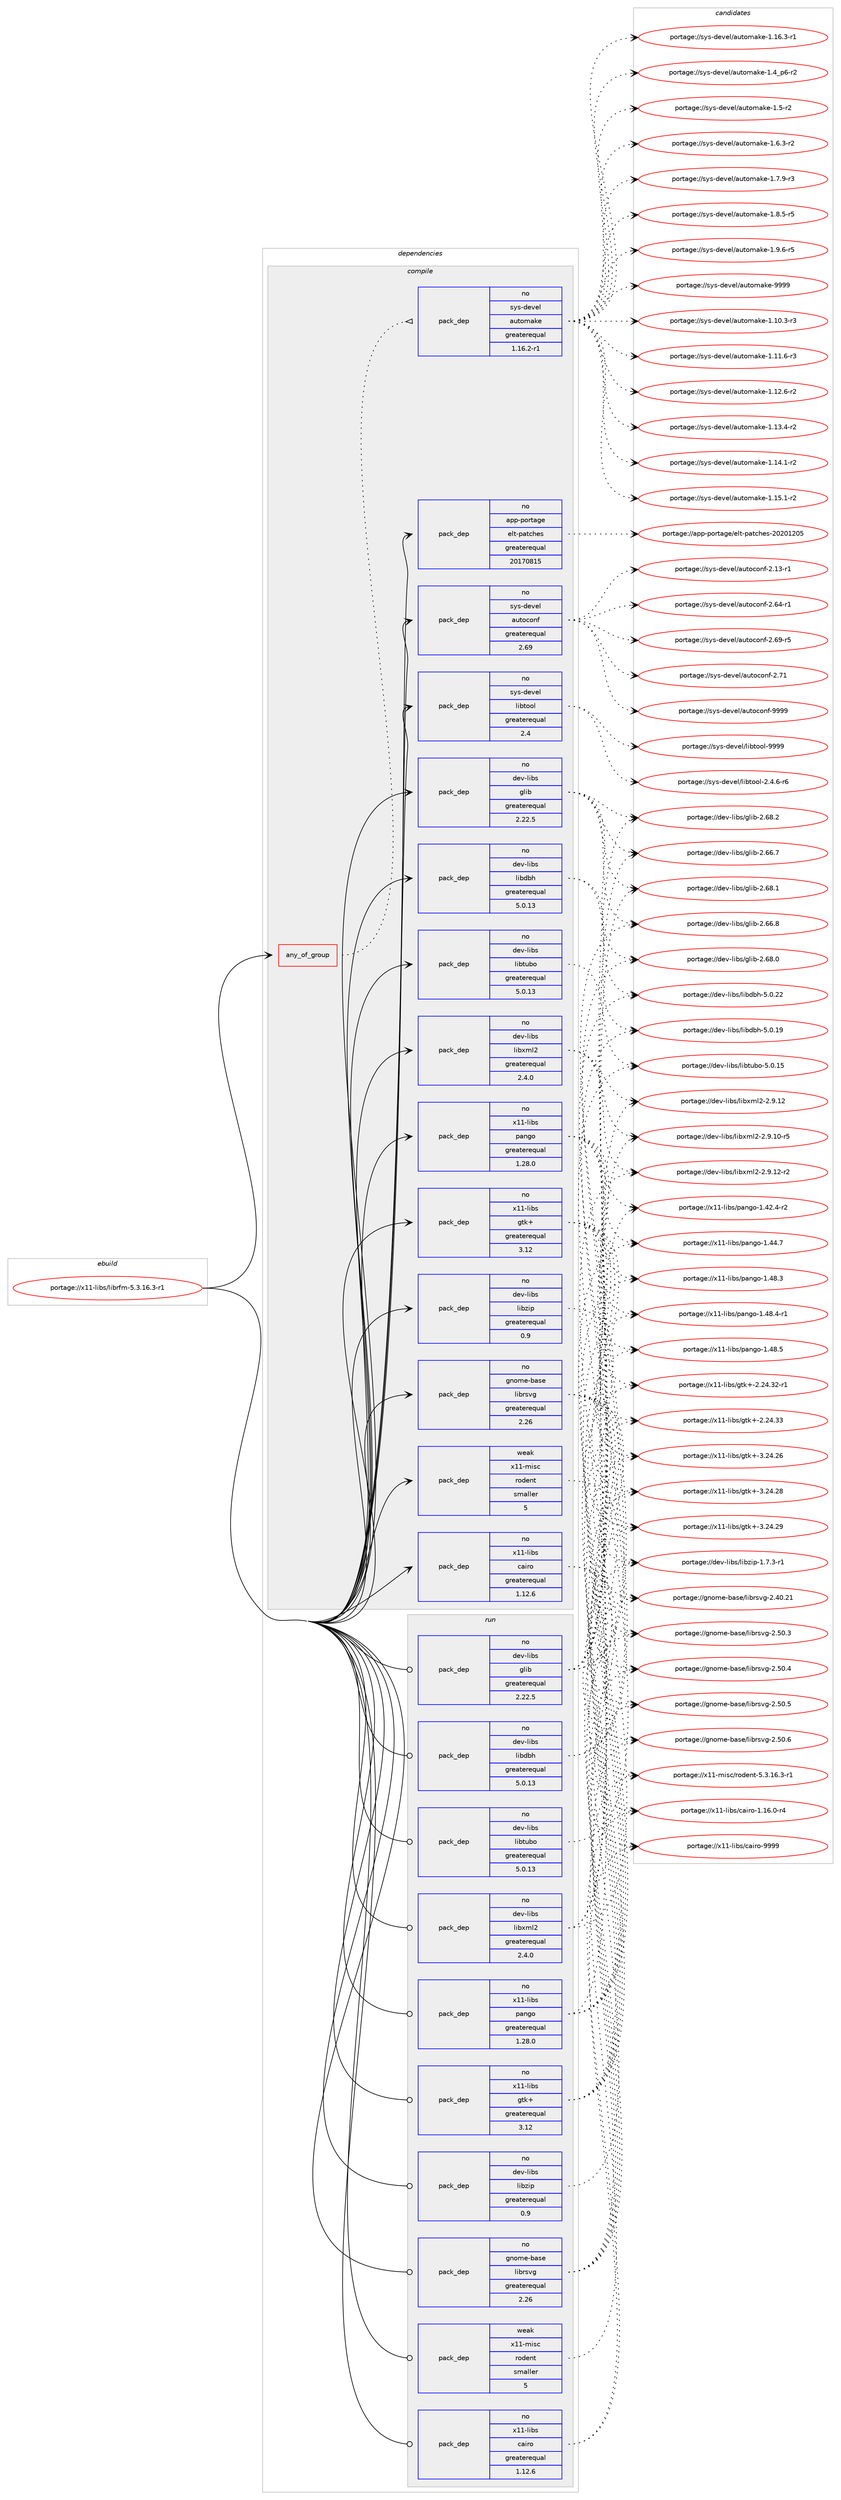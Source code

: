 digraph prolog {

# *************
# Graph options
# *************

newrank=true;
concentrate=true;
compound=true;
graph [rankdir=LR,fontname=Helvetica,fontsize=10,ranksep=1.5];#, ranksep=2.5, nodesep=0.2];
edge  [arrowhead=vee];
node  [fontname=Helvetica,fontsize=10];

# **********
# The ebuild
# **********

subgraph cluster_leftcol {
color=gray;
rank=same;
label=<<i>ebuild</i>>;
id [label="portage://x11-libs/librfm-5.3.16.3-r1", color=red, width=4, href="../x11-libs/librfm-5.3.16.3-r1.svg"];
}

# ****************
# The dependencies
# ****************

subgraph cluster_midcol {
color=gray;
label=<<i>dependencies</i>>;
subgraph cluster_compile {
fillcolor="#eeeeee";
style=filled;
label=<<i>compile</i>>;
subgraph any45 {
dependency907 [label=<<TABLE BORDER="0" CELLBORDER="1" CELLSPACING="0" CELLPADDING="4"><TR><TD CELLPADDING="10">any_of_group</TD></TR></TABLE>>, shape=none, color=red];subgraph pack496 {
dependency908 [label=<<TABLE BORDER="0" CELLBORDER="1" CELLSPACING="0" CELLPADDING="4" WIDTH="220"><TR><TD ROWSPAN="6" CELLPADDING="30">pack_dep</TD></TR><TR><TD WIDTH="110">no</TD></TR><TR><TD>sys-devel</TD></TR><TR><TD>automake</TD></TR><TR><TD>greaterequal</TD></TR><TR><TD>1.16.2-r1</TD></TR></TABLE>>, shape=none, color=blue];
}
dependency907:e -> dependency908:w [weight=20,style="dotted",arrowhead="oinv"];
}
id:e -> dependency907:w [weight=20,style="solid",arrowhead="vee"];
subgraph pack497 {
dependency909 [label=<<TABLE BORDER="0" CELLBORDER="1" CELLSPACING="0" CELLPADDING="4" WIDTH="220"><TR><TD ROWSPAN="6" CELLPADDING="30">pack_dep</TD></TR><TR><TD WIDTH="110">no</TD></TR><TR><TD>app-portage</TD></TR><TR><TD>elt-patches</TD></TR><TR><TD>greaterequal</TD></TR><TR><TD>20170815</TD></TR></TABLE>>, shape=none, color=blue];
}
id:e -> dependency909:w [weight=20,style="solid",arrowhead="vee"];
subgraph pack498 {
dependency910 [label=<<TABLE BORDER="0" CELLBORDER="1" CELLSPACING="0" CELLPADDING="4" WIDTH="220"><TR><TD ROWSPAN="6" CELLPADDING="30">pack_dep</TD></TR><TR><TD WIDTH="110">no</TD></TR><TR><TD>dev-libs</TD></TR><TR><TD>glib</TD></TR><TR><TD>greaterequal</TD></TR><TR><TD>2.22.5</TD></TR></TABLE>>, shape=none, color=blue];
}
id:e -> dependency910:w [weight=20,style="solid",arrowhead="vee"];
subgraph pack499 {
dependency911 [label=<<TABLE BORDER="0" CELLBORDER="1" CELLSPACING="0" CELLPADDING="4" WIDTH="220"><TR><TD ROWSPAN="6" CELLPADDING="30">pack_dep</TD></TR><TR><TD WIDTH="110">no</TD></TR><TR><TD>dev-libs</TD></TR><TR><TD>libdbh</TD></TR><TR><TD>greaterequal</TD></TR><TR><TD>5.0.13</TD></TR></TABLE>>, shape=none, color=blue];
}
id:e -> dependency911:w [weight=20,style="solid",arrowhead="vee"];
subgraph pack500 {
dependency912 [label=<<TABLE BORDER="0" CELLBORDER="1" CELLSPACING="0" CELLPADDING="4" WIDTH="220"><TR><TD ROWSPAN="6" CELLPADDING="30">pack_dep</TD></TR><TR><TD WIDTH="110">no</TD></TR><TR><TD>dev-libs</TD></TR><TR><TD>libtubo</TD></TR><TR><TD>greaterequal</TD></TR><TR><TD>5.0.13</TD></TR></TABLE>>, shape=none, color=blue];
}
id:e -> dependency912:w [weight=20,style="solid",arrowhead="vee"];
subgraph pack501 {
dependency913 [label=<<TABLE BORDER="0" CELLBORDER="1" CELLSPACING="0" CELLPADDING="4" WIDTH="220"><TR><TD ROWSPAN="6" CELLPADDING="30">pack_dep</TD></TR><TR><TD WIDTH="110">no</TD></TR><TR><TD>dev-libs</TD></TR><TR><TD>libxml2</TD></TR><TR><TD>greaterequal</TD></TR><TR><TD>2.4.0</TD></TR></TABLE>>, shape=none, color=blue];
}
id:e -> dependency913:w [weight=20,style="solid",arrowhead="vee"];
subgraph pack502 {
dependency914 [label=<<TABLE BORDER="0" CELLBORDER="1" CELLSPACING="0" CELLPADDING="4" WIDTH="220"><TR><TD ROWSPAN="6" CELLPADDING="30">pack_dep</TD></TR><TR><TD WIDTH="110">no</TD></TR><TR><TD>dev-libs</TD></TR><TR><TD>libzip</TD></TR><TR><TD>greaterequal</TD></TR><TR><TD>0.9</TD></TR></TABLE>>, shape=none, color=blue];
}
id:e -> dependency914:w [weight=20,style="solid",arrowhead="vee"];
subgraph pack503 {
dependency915 [label=<<TABLE BORDER="0" CELLBORDER="1" CELLSPACING="0" CELLPADDING="4" WIDTH="220"><TR><TD ROWSPAN="6" CELLPADDING="30">pack_dep</TD></TR><TR><TD WIDTH="110">no</TD></TR><TR><TD>gnome-base</TD></TR><TR><TD>librsvg</TD></TR><TR><TD>greaterequal</TD></TR><TR><TD>2.26</TD></TR></TABLE>>, shape=none, color=blue];
}
id:e -> dependency915:w [weight=20,style="solid",arrowhead="vee"];
subgraph pack504 {
dependency916 [label=<<TABLE BORDER="0" CELLBORDER="1" CELLSPACING="0" CELLPADDING="4" WIDTH="220"><TR><TD ROWSPAN="6" CELLPADDING="30">pack_dep</TD></TR><TR><TD WIDTH="110">no</TD></TR><TR><TD>sys-devel</TD></TR><TR><TD>autoconf</TD></TR><TR><TD>greaterequal</TD></TR><TR><TD>2.69</TD></TR></TABLE>>, shape=none, color=blue];
}
id:e -> dependency916:w [weight=20,style="solid",arrowhead="vee"];
# *** BEGIN UNKNOWN DEPENDENCY TYPE (TODO) ***
# id -> package_dependency(portage://x11-libs/librfm-5.3.16.3-r1,install,no,sys-devel,gnuconfig,none,[,,],[],[])
# *** END UNKNOWN DEPENDENCY TYPE (TODO) ***

subgraph pack505 {
dependency917 [label=<<TABLE BORDER="0" CELLBORDER="1" CELLSPACING="0" CELLPADDING="4" WIDTH="220"><TR><TD ROWSPAN="6" CELLPADDING="30">pack_dep</TD></TR><TR><TD WIDTH="110">no</TD></TR><TR><TD>sys-devel</TD></TR><TR><TD>libtool</TD></TR><TR><TD>greaterequal</TD></TR><TR><TD>2.4</TD></TR></TABLE>>, shape=none, color=blue];
}
id:e -> dependency917:w [weight=20,style="solid",arrowhead="vee"];
# *** BEGIN UNKNOWN DEPENDENCY TYPE (TODO) ***
# id -> package_dependency(portage://x11-libs/librfm-5.3.16.3-r1,install,no,virtual,pkgconfig,none,[,,],[],[])
# *** END UNKNOWN DEPENDENCY TYPE (TODO) ***

subgraph pack506 {
dependency918 [label=<<TABLE BORDER="0" CELLBORDER="1" CELLSPACING="0" CELLPADDING="4" WIDTH="220"><TR><TD ROWSPAN="6" CELLPADDING="30">pack_dep</TD></TR><TR><TD WIDTH="110">no</TD></TR><TR><TD>x11-libs</TD></TR><TR><TD>cairo</TD></TR><TR><TD>greaterequal</TD></TR><TR><TD>1.12.6</TD></TR></TABLE>>, shape=none, color=blue];
}
id:e -> dependency918:w [weight=20,style="solid",arrowhead="vee"];
subgraph pack507 {
dependency919 [label=<<TABLE BORDER="0" CELLBORDER="1" CELLSPACING="0" CELLPADDING="4" WIDTH="220"><TR><TD ROWSPAN="6" CELLPADDING="30">pack_dep</TD></TR><TR><TD WIDTH="110">no</TD></TR><TR><TD>x11-libs</TD></TR><TR><TD>gtk+</TD></TR><TR><TD>greaterequal</TD></TR><TR><TD>3.12</TD></TR></TABLE>>, shape=none, color=blue];
}
id:e -> dependency919:w [weight=20,style="solid",arrowhead="vee"];
subgraph pack508 {
dependency920 [label=<<TABLE BORDER="0" CELLBORDER="1" CELLSPACING="0" CELLPADDING="4" WIDTH="220"><TR><TD ROWSPAN="6" CELLPADDING="30">pack_dep</TD></TR><TR><TD WIDTH="110">no</TD></TR><TR><TD>x11-libs</TD></TR><TR><TD>pango</TD></TR><TR><TD>greaterequal</TD></TR><TR><TD>1.28.0</TD></TR></TABLE>>, shape=none, color=blue];
}
id:e -> dependency920:w [weight=20,style="solid",arrowhead="vee"];
subgraph pack509 {
dependency921 [label=<<TABLE BORDER="0" CELLBORDER="1" CELLSPACING="0" CELLPADDING="4" WIDTH="220"><TR><TD ROWSPAN="6" CELLPADDING="30">pack_dep</TD></TR><TR><TD WIDTH="110">weak</TD></TR><TR><TD>x11-misc</TD></TR><TR><TD>rodent</TD></TR><TR><TD>smaller</TD></TR><TR><TD>5</TD></TR></TABLE>>, shape=none, color=blue];
}
id:e -> dependency921:w [weight=20,style="solid",arrowhead="vee"];
}
subgraph cluster_compileandrun {
fillcolor="#eeeeee";
style=filled;
label=<<i>compile and run</i>>;
}
subgraph cluster_run {
fillcolor="#eeeeee";
style=filled;
label=<<i>run</i>>;
subgraph pack510 {
dependency922 [label=<<TABLE BORDER="0" CELLBORDER="1" CELLSPACING="0" CELLPADDING="4" WIDTH="220"><TR><TD ROWSPAN="6" CELLPADDING="30">pack_dep</TD></TR><TR><TD WIDTH="110">no</TD></TR><TR><TD>dev-libs</TD></TR><TR><TD>glib</TD></TR><TR><TD>greaterequal</TD></TR><TR><TD>2.22.5</TD></TR></TABLE>>, shape=none, color=blue];
}
id:e -> dependency922:w [weight=20,style="solid",arrowhead="odot"];
subgraph pack511 {
dependency923 [label=<<TABLE BORDER="0" CELLBORDER="1" CELLSPACING="0" CELLPADDING="4" WIDTH="220"><TR><TD ROWSPAN="6" CELLPADDING="30">pack_dep</TD></TR><TR><TD WIDTH="110">no</TD></TR><TR><TD>dev-libs</TD></TR><TR><TD>libdbh</TD></TR><TR><TD>greaterequal</TD></TR><TR><TD>5.0.13</TD></TR></TABLE>>, shape=none, color=blue];
}
id:e -> dependency923:w [weight=20,style="solid",arrowhead="odot"];
subgraph pack512 {
dependency924 [label=<<TABLE BORDER="0" CELLBORDER="1" CELLSPACING="0" CELLPADDING="4" WIDTH="220"><TR><TD ROWSPAN="6" CELLPADDING="30">pack_dep</TD></TR><TR><TD WIDTH="110">no</TD></TR><TR><TD>dev-libs</TD></TR><TR><TD>libtubo</TD></TR><TR><TD>greaterequal</TD></TR><TR><TD>5.0.13</TD></TR></TABLE>>, shape=none, color=blue];
}
id:e -> dependency924:w [weight=20,style="solid",arrowhead="odot"];
subgraph pack513 {
dependency925 [label=<<TABLE BORDER="0" CELLBORDER="1" CELLSPACING="0" CELLPADDING="4" WIDTH="220"><TR><TD ROWSPAN="6" CELLPADDING="30">pack_dep</TD></TR><TR><TD WIDTH="110">no</TD></TR><TR><TD>dev-libs</TD></TR><TR><TD>libxml2</TD></TR><TR><TD>greaterequal</TD></TR><TR><TD>2.4.0</TD></TR></TABLE>>, shape=none, color=blue];
}
id:e -> dependency925:w [weight=20,style="solid",arrowhead="odot"];
subgraph pack514 {
dependency926 [label=<<TABLE BORDER="0" CELLBORDER="1" CELLSPACING="0" CELLPADDING="4" WIDTH="220"><TR><TD ROWSPAN="6" CELLPADDING="30">pack_dep</TD></TR><TR><TD WIDTH="110">no</TD></TR><TR><TD>dev-libs</TD></TR><TR><TD>libzip</TD></TR><TR><TD>greaterequal</TD></TR><TR><TD>0.9</TD></TR></TABLE>>, shape=none, color=blue];
}
id:e -> dependency926:w [weight=20,style="solid",arrowhead="odot"];
subgraph pack515 {
dependency927 [label=<<TABLE BORDER="0" CELLBORDER="1" CELLSPACING="0" CELLPADDING="4" WIDTH="220"><TR><TD ROWSPAN="6" CELLPADDING="30">pack_dep</TD></TR><TR><TD WIDTH="110">no</TD></TR><TR><TD>gnome-base</TD></TR><TR><TD>librsvg</TD></TR><TR><TD>greaterequal</TD></TR><TR><TD>2.26</TD></TR></TABLE>>, shape=none, color=blue];
}
id:e -> dependency927:w [weight=20,style="solid",arrowhead="odot"];
subgraph pack516 {
dependency928 [label=<<TABLE BORDER="0" CELLBORDER="1" CELLSPACING="0" CELLPADDING="4" WIDTH="220"><TR><TD ROWSPAN="6" CELLPADDING="30">pack_dep</TD></TR><TR><TD WIDTH="110">no</TD></TR><TR><TD>x11-libs</TD></TR><TR><TD>cairo</TD></TR><TR><TD>greaterequal</TD></TR><TR><TD>1.12.6</TD></TR></TABLE>>, shape=none, color=blue];
}
id:e -> dependency928:w [weight=20,style="solid",arrowhead="odot"];
subgraph pack517 {
dependency929 [label=<<TABLE BORDER="0" CELLBORDER="1" CELLSPACING="0" CELLPADDING="4" WIDTH="220"><TR><TD ROWSPAN="6" CELLPADDING="30">pack_dep</TD></TR><TR><TD WIDTH="110">no</TD></TR><TR><TD>x11-libs</TD></TR><TR><TD>gtk+</TD></TR><TR><TD>greaterequal</TD></TR><TR><TD>3.12</TD></TR></TABLE>>, shape=none, color=blue];
}
id:e -> dependency929:w [weight=20,style="solid",arrowhead="odot"];
subgraph pack518 {
dependency930 [label=<<TABLE BORDER="0" CELLBORDER="1" CELLSPACING="0" CELLPADDING="4" WIDTH="220"><TR><TD ROWSPAN="6" CELLPADDING="30">pack_dep</TD></TR><TR><TD WIDTH="110">no</TD></TR><TR><TD>x11-libs</TD></TR><TR><TD>pango</TD></TR><TR><TD>greaterequal</TD></TR><TR><TD>1.28.0</TD></TR></TABLE>>, shape=none, color=blue];
}
id:e -> dependency930:w [weight=20,style="solid",arrowhead="odot"];
subgraph pack519 {
dependency931 [label=<<TABLE BORDER="0" CELLBORDER="1" CELLSPACING="0" CELLPADDING="4" WIDTH="220"><TR><TD ROWSPAN="6" CELLPADDING="30">pack_dep</TD></TR><TR><TD WIDTH="110">weak</TD></TR><TR><TD>x11-misc</TD></TR><TR><TD>rodent</TD></TR><TR><TD>smaller</TD></TR><TR><TD>5</TD></TR></TABLE>>, shape=none, color=blue];
}
id:e -> dependency931:w [weight=20,style="solid",arrowhead="odot"];
}
}

# **************
# The candidates
# **************

subgraph cluster_choices {
rank=same;
color=gray;
label=<<i>candidates</i>>;

subgraph choice496 {
color=black;
nodesep=1;
choice11512111545100101118101108479711711611110997107101454946494846514511451 [label="portage://sys-devel/automake-1.10.3-r3", color=red, width=4,href="../sys-devel/automake-1.10.3-r3.svg"];
choice11512111545100101118101108479711711611110997107101454946494946544511451 [label="portage://sys-devel/automake-1.11.6-r3", color=red, width=4,href="../sys-devel/automake-1.11.6-r3.svg"];
choice11512111545100101118101108479711711611110997107101454946495046544511450 [label="portage://sys-devel/automake-1.12.6-r2", color=red, width=4,href="../sys-devel/automake-1.12.6-r2.svg"];
choice11512111545100101118101108479711711611110997107101454946495146524511450 [label="portage://sys-devel/automake-1.13.4-r2", color=red, width=4,href="../sys-devel/automake-1.13.4-r2.svg"];
choice11512111545100101118101108479711711611110997107101454946495246494511450 [label="portage://sys-devel/automake-1.14.1-r2", color=red, width=4,href="../sys-devel/automake-1.14.1-r2.svg"];
choice11512111545100101118101108479711711611110997107101454946495346494511450 [label="portage://sys-devel/automake-1.15.1-r2", color=red, width=4,href="../sys-devel/automake-1.15.1-r2.svg"];
choice11512111545100101118101108479711711611110997107101454946495446514511449 [label="portage://sys-devel/automake-1.16.3-r1", color=red, width=4,href="../sys-devel/automake-1.16.3-r1.svg"];
choice115121115451001011181011084797117116111109971071014549465295112544511450 [label="portage://sys-devel/automake-1.4_p6-r2", color=red, width=4,href="../sys-devel/automake-1.4_p6-r2.svg"];
choice11512111545100101118101108479711711611110997107101454946534511450 [label="portage://sys-devel/automake-1.5-r2", color=red, width=4,href="../sys-devel/automake-1.5-r2.svg"];
choice115121115451001011181011084797117116111109971071014549465446514511450 [label="portage://sys-devel/automake-1.6.3-r2", color=red, width=4,href="../sys-devel/automake-1.6.3-r2.svg"];
choice115121115451001011181011084797117116111109971071014549465546574511451 [label="portage://sys-devel/automake-1.7.9-r3", color=red, width=4,href="../sys-devel/automake-1.7.9-r3.svg"];
choice115121115451001011181011084797117116111109971071014549465646534511453 [label="portage://sys-devel/automake-1.8.5-r5", color=red, width=4,href="../sys-devel/automake-1.8.5-r5.svg"];
choice115121115451001011181011084797117116111109971071014549465746544511453 [label="portage://sys-devel/automake-1.9.6-r5", color=red, width=4,href="../sys-devel/automake-1.9.6-r5.svg"];
choice115121115451001011181011084797117116111109971071014557575757 [label="portage://sys-devel/automake-9999", color=red, width=4,href="../sys-devel/automake-9999.svg"];
dependency908:e -> choice11512111545100101118101108479711711611110997107101454946494846514511451:w [style=dotted,weight="100"];
dependency908:e -> choice11512111545100101118101108479711711611110997107101454946494946544511451:w [style=dotted,weight="100"];
dependency908:e -> choice11512111545100101118101108479711711611110997107101454946495046544511450:w [style=dotted,weight="100"];
dependency908:e -> choice11512111545100101118101108479711711611110997107101454946495146524511450:w [style=dotted,weight="100"];
dependency908:e -> choice11512111545100101118101108479711711611110997107101454946495246494511450:w [style=dotted,weight="100"];
dependency908:e -> choice11512111545100101118101108479711711611110997107101454946495346494511450:w [style=dotted,weight="100"];
dependency908:e -> choice11512111545100101118101108479711711611110997107101454946495446514511449:w [style=dotted,weight="100"];
dependency908:e -> choice115121115451001011181011084797117116111109971071014549465295112544511450:w [style=dotted,weight="100"];
dependency908:e -> choice11512111545100101118101108479711711611110997107101454946534511450:w [style=dotted,weight="100"];
dependency908:e -> choice115121115451001011181011084797117116111109971071014549465446514511450:w [style=dotted,weight="100"];
dependency908:e -> choice115121115451001011181011084797117116111109971071014549465546574511451:w [style=dotted,weight="100"];
dependency908:e -> choice115121115451001011181011084797117116111109971071014549465646534511453:w [style=dotted,weight="100"];
dependency908:e -> choice115121115451001011181011084797117116111109971071014549465746544511453:w [style=dotted,weight="100"];
dependency908:e -> choice115121115451001011181011084797117116111109971071014557575757:w [style=dotted,weight="100"];
}
subgraph choice497 {
color=black;
nodesep=1;
choice97112112451121111141169710310147101108116451129711699104101115455048504849504853 [label="portage://app-portage/elt-patches-20201205", color=red, width=4,href="../app-portage/elt-patches-20201205.svg"];
dependency909:e -> choice97112112451121111141169710310147101108116451129711699104101115455048504849504853:w [style=dotted,weight="100"];
}
subgraph choice498 {
color=black;
nodesep=1;
choice1001011184510810598115471031081059845504654544655 [label="portage://dev-libs/glib-2.66.7", color=red, width=4,href="../dev-libs/glib-2.66.7.svg"];
choice1001011184510810598115471031081059845504654544656 [label="portage://dev-libs/glib-2.66.8", color=red, width=4,href="../dev-libs/glib-2.66.8.svg"];
choice1001011184510810598115471031081059845504654564648 [label="portage://dev-libs/glib-2.68.0", color=red, width=4,href="../dev-libs/glib-2.68.0.svg"];
choice1001011184510810598115471031081059845504654564649 [label="portage://dev-libs/glib-2.68.1", color=red, width=4,href="../dev-libs/glib-2.68.1.svg"];
choice1001011184510810598115471031081059845504654564650 [label="portage://dev-libs/glib-2.68.2", color=red, width=4,href="../dev-libs/glib-2.68.2.svg"];
dependency910:e -> choice1001011184510810598115471031081059845504654544655:w [style=dotted,weight="100"];
dependency910:e -> choice1001011184510810598115471031081059845504654544656:w [style=dotted,weight="100"];
dependency910:e -> choice1001011184510810598115471031081059845504654564648:w [style=dotted,weight="100"];
dependency910:e -> choice1001011184510810598115471031081059845504654564649:w [style=dotted,weight="100"];
dependency910:e -> choice1001011184510810598115471031081059845504654564650:w [style=dotted,weight="100"];
}
subgraph choice499 {
color=black;
nodesep=1;
choice100101118451081059811547108105981009810445534648464957 [label="portage://dev-libs/libdbh-5.0.19", color=red, width=4,href="../dev-libs/libdbh-5.0.19.svg"];
choice100101118451081059811547108105981009810445534648465050 [label="portage://dev-libs/libdbh-5.0.22", color=red, width=4,href="../dev-libs/libdbh-5.0.22.svg"];
dependency911:e -> choice100101118451081059811547108105981009810445534648464957:w [style=dotted,weight="100"];
dependency911:e -> choice100101118451081059811547108105981009810445534648465050:w [style=dotted,weight="100"];
}
subgraph choice500 {
color=black;
nodesep=1;
choice100101118451081059811547108105981161179811145534648464953 [label="portage://dev-libs/libtubo-5.0.15", color=red, width=4,href="../dev-libs/libtubo-5.0.15.svg"];
dependency912:e -> choice100101118451081059811547108105981161179811145534648464953:w [style=dotted,weight="100"];
}
subgraph choice501 {
color=black;
nodesep=1;
choice1001011184510810598115471081059812010910850455046574649484511453 [label="portage://dev-libs/libxml2-2.9.10-r5", color=red, width=4,href="../dev-libs/libxml2-2.9.10-r5.svg"];
choice100101118451081059811547108105981201091085045504657464950 [label="portage://dev-libs/libxml2-2.9.12", color=red, width=4,href="../dev-libs/libxml2-2.9.12.svg"];
choice1001011184510810598115471081059812010910850455046574649504511450 [label="portage://dev-libs/libxml2-2.9.12-r2", color=red, width=4,href="../dev-libs/libxml2-2.9.12-r2.svg"];
dependency913:e -> choice1001011184510810598115471081059812010910850455046574649484511453:w [style=dotted,weight="100"];
dependency913:e -> choice100101118451081059811547108105981201091085045504657464950:w [style=dotted,weight="100"];
dependency913:e -> choice1001011184510810598115471081059812010910850455046574649504511450:w [style=dotted,weight="100"];
}
subgraph choice502 {
color=black;
nodesep=1;
choice100101118451081059811547108105981221051124549465546514511449 [label="portage://dev-libs/libzip-1.7.3-r1", color=red, width=4,href="../dev-libs/libzip-1.7.3-r1.svg"];
dependency914:e -> choice100101118451081059811547108105981221051124549465546514511449:w [style=dotted,weight="100"];
}
subgraph choice503 {
color=black;
nodesep=1;
choice10311011110910145989711510147108105981141151181034550465248465049 [label="portage://gnome-base/librsvg-2.40.21", color=red, width=4,href="../gnome-base/librsvg-2.40.21.svg"];
choice103110111109101459897115101471081059811411511810345504653484651 [label="portage://gnome-base/librsvg-2.50.3", color=red, width=4,href="../gnome-base/librsvg-2.50.3.svg"];
choice103110111109101459897115101471081059811411511810345504653484652 [label="portage://gnome-base/librsvg-2.50.4", color=red, width=4,href="../gnome-base/librsvg-2.50.4.svg"];
choice103110111109101459897115101471081059811411511810345504653484653 [label="portage://gnome-base/librsvg-2.50.5", color=red, width=4,href="../gnome-base/librsvg-2.50.5.svg"];
choice103110111109101459897115101471081059811411511810345504653484654 [label="portage://gnome-base/librsvg-2.50.6", color=red, width=4,href="../gnome-base/librsvg-2.50.6.svg"];
dependency915:e -> choice10311011110910145989711510147108105981141151181034550465248465049:w [style=dotted,weight="100"];
dependency915:e -> choice103110111109101459897115101471081059811411511810345504653484651:w [style=dotted,weight="100"];
dependency915:e -> choice103110111109101459897115101471081059811411511810345504653484652:w [style=dotted,weight="100"];
dependency915:e -> choice103110111109101459897115101471081059811411511810345504653484653:w [style=dotted,weight="100"];
dependency915:e -> choice103110111109101459897115101471081059811411511810345504653484654:w [style=dotted,weight="100"];
}
subgraph choice504 {
color=black;
nodesep=1;
choice1151211154510010111810110847971171161119911111010245504649514511449 [label="portage://sys-devel/autoconf-2.13-r1", color=red, width=4,href="../sys-devel/autoconf-2.13-r1.svg"];
choice1151211154510010111810110847971171161119911111010245504654524511449 [label="portage://sys-devel/autoconf-2.64-r1", color=red, width=4,href="../sys-devel/autoconf-2.64-r1.svg"];
choice1151211154510010111810110847971171161119911111010245504654574511453 [label="portage://sys-devel/autoconf-2.69-r5", color=red, width=4,href="../sys-devel/autoconf-2.69-r5.svg"];
choice115121115451001011181011084797117116111991111101024550465549 [label="portage://sys-devel/autoconf-2.71", color=red, width=4,href="../sys-devel/autoconf-2.71.svg"];
choice115121115451001011181011084797117116111991111101024557575757 [label="portage://sys-devel/autoconf-9999", color=red, width=4,href="../sys-devel/autoconf-9999.svg"];
dependency916:e -> choice1151211154510010111810110847971171161119911111010245504649514511449:w [style=dotted,weight="100"];
dependency916:e -> choice1151211154510010111810110847971171161119911111010245504654524511449:w [style=dotted,weight="100"];
dependency916:e -> choice1151211154510010111810110847971171161119911111010245504654574511453:w [style=dotted,weight="100"];
dependency916:e -> choice115121115451001011181011084797117116111991111101024550465549:w [style=dotted,weight="100"];
dependency916:e -> choice115121115451001011181011084797117116111991111101024557575757:w [style=dotted,weight="100"];
}
subgraph choice505 {
color=black;
nodesep=1;
choice1151211154510010111810110847108105981161111111084550465246544511454 [label="portage://sys-devel/libtool-2.4.6-r6", color=red, width=4,href="../sys-devel/libtool-2.4.6-r6.svg"];
choice1151211154510010111810110847108105981161111111084557575757 [label="portage://sys-devel/libtool-9999", color=red, width=4,href="../sys-devel/libtool-9999.svg"];
dependency917:e -> choice1151211154510010111810110847108105981161111111084550465246544511454:w [style=dotted,weight="100"];
dependency917:e -> choice1151211154510010111810110847108105981161111111084557575757:w [style=dotted,weight="100"];
}
subgraph choice506 {
color=black;
nodesep=1;
choice12049494510810598115479997105114111454946495446484511452 [label="portage://x11-libs/cairo-1.16.0-r4", color=red, width=4,href="../x11-libs/cairo-1.16.0-r4.svg"];
choice120494945108105981154799971051141114557575757 [label="portage://x11-libs/cairo-9999", color=red, width=4,href="../x11-libs/cairo-9999.svg"];
dependency918:e -> choice12049494510810598115479997105114111454946495446484511452:w [style=dotted,weight="100"];
dependency918:e -> choice120494945108105981154799971051141114557575757:w [style=dotted,weight="100"];
}
subgraph choice507 {
color=black;
nodesep=1;
choice12049494510810598115471031161074345504650524651504511449 [label="portage://x11-libs/gtk+-2.24.32-r1", color=red, width=4,href="../x11-libs/gtk+-2.24.32-r1.svg"];
choice1204949451081059811547103116107434550465052465151 [label="portage://x11-libs/gtk+-2.24.33", color=red, width=4,href="../x11-libs/gtk+-2.24.33.svg"];
choice1204949451081059811547103116107434551465052465054 [label="portage://x11-libs/gtk+-3.24.26", color=red, width=4,href="../x11-libs/gtk+-3.24.26.svg"];
choice1204949451081059811547103116107434551465052465056 [label="portage://x11-libs/gtk+-3.24.28", color=red, width=4,href="../x11-libs/gtk+-3.24.28.svg"];
choice1204949451081059811547103116107434551465052465057 [label="portage://x11-libs/gtk+-3.24.29", color=red, width=4,href="../x11-libs/gtk+-3.24.29.svg"];
dependency919:e -> choice12049494510810598115471031161074345504650524651504511449:w [style=dotted,weight="100"];
dependency919:e -> choice1204949451081059811547103116107434550465052465151:w [style=dotted,weight="100"];
dependency919:e -> choice1204949451081059811547103116107434551465052465054:w [style=dotted,weight="100"];
dependency919:e -> choice1204949451081059811547103116107434551465052465056:w [style=dotted,weight="100"];
dependency919:e -> choice1204949451081059811547103116107434551465052465057:w [style=dotted,weight="100"];
}
subgraph choice508 {
color=black;
nodesep=1;
choice120494945108105981154711297110103111454946525046524511450 [label="portage://x11-libs/pango-1.42.4-r2", color=red, width=4,href="../x11-libs/pango-1.42.4-r2.svg"];
choice12049494510810598115471129711010311145494652524655 [label="portage://x11-libs/pango-1.44.7", color=red, width=4,href="../x11-libs/pango-1.44.7.svg"];
choice12049494510810598115471129711010311145494652564651 [label="portage://x11-libs/pango-1.48.3", color=red, width=4,href="../x11-libs/pango-1.48.3.svg"];
choice120494945108105981154711297110103111454946525646524511449 [label="portage://x11-libs/pango-1.48.4-r1", color=red, width=4,href="../x11-libs/pango-1.48.4-r1.svg"];
choice12049494510810598115471129711010311145494652564653 [label="portage://x11-libs/pango-1.48.5", color=red, width=4,href="../x11-libs/pango-1.48.5.svg"];
dependency920:e -> choice120494945108105981154711297110103111454946525046524511450:w [style=dotted,weight="100"];
dependency920:e -> choice12049494510810598115471129711010311145494652524655:w [style=dotted,weight="100"];
dependency920:e -> choice12049494510810598115471129711010311145494652564651:w [style=dotted,weight="100"];
dependency920:e -> choice120494945108105981154711297110103111454946525646524511449:w [style=dotted,weight="100"];
dependency920:e -> choice12049494510810598115471129711010311145494652564653:w [style=dotted,weight="100"];
}
subgraph choice509 {
color=black;
nodesep=1;
choice12049494510910511599471141111001011101164553465146495446514511449 [label="portage://x11-misc/rodent-5.3.16.3-r1", color=red, width=4,href="../x11-misc/rodent-5.3.16.3-r1.svg"];
dependency921:e -> choice12049494510910511599471141111001011101164553465146495446514511449:w [style=dotted,weight="100"];
}
subgraph choice510 {
color=black;
nodesep=1;
choice1001011184510810598115471031081059845504654544655 [label="portage://dev-libs/glib-2.66.7", color=red, width=4,href="../dev-libs/glib-2.66.7.svg"];
choice1001011184510810598115471031081059845504654544656 [label="portage://dev-libs/glib-2.66.8", color=red, width=4,href="../dev-libs/glib-2.66.8.svg"];
choice1001011184510810598115471031081059845504654564648 [label="portage://dev-libs/glib-2.68.0", color=red, width=4,href="../dev-libs/glib-2.68.0.svg"];
choice1001011184510810598115471031081059845504654564649 [label="portage://dev-libs/glib-2.68.1", color=red, width=4,href="../dev-libs/glib-2.68.1.svg"];
choice1001011184510810598115471031081059845504654564650 [label="portage://dev-libs/glib-2.68.2", color=red, width=4,href="../dev-libs/glib-2.68.2.svg"];
dependency922:e -> choice1001011184510810598115471031081059845504654544655:w [style=dotted,weight="100"];
dependency922:e -> choice1001011184510810598115471031081059845504654544656:w [style=dotted,weight="100"];
dependency922:e -> choice1001011184510810598115471031081059845504654564648:w [style=dotted,weight="100"];
dependency922:e -> choice1001011184510810598115471031081059845504654564649:w [style=dotted,weight="100"];
dependency922:e -> choice1001011184510810598115471031081059845504654564650:w [style=dotted,weight="100"];
}
subgraph choice511 {
color=black;
nodesep=1;
choice100101118451081059811547108105981009810445534648464957 [label="portage://dev-libs/libdbh-5.0.19", color=red, width=4,href="../dev-libs/libdbh-5.0.19.svg"];
choice100101118451081059811547108105981009810445534648465050 [label="portage://dev-libs/libdbh-5.0.22", color=red, width=4,href="../dev-libs/libdbh-5.0.22.svg"];
dependency923:e -> choice100101118451081059811547108105981009810445534648464957:w [style=dotted,weight="100"];
dependency923:e -> choice100101118451081059811547108105981009810445534648465050:w [style=dotted,weight="100"];
}
subgraph choice512 {
color=black;
nodesep=1;
choice100101118451081059811547108105981161179811145534648464953 [label="portage://dev-libs/libtubo-5.0.15", color=red, width=4,href="../dev-libs/libtubo-5.0.15.svg"];
dependency924:e -> choice100101118451081059811547108105981161179811145534648464953:w [style=dotted,weight="100"];
}
subgraph choice513 {
color=black;
nodesep=1;
choice1001011184510810598115471081059812010910850455046574649484511453 [label="portage://dev-libs/libxml2-2.9.10-r5", color=red, width=4,href="../dev-libs/libxml2-2.9.10-r5.svg"];
choice100101118451081059811547108105981201091085045504657464950 [label="portage://dev-libs/libxml2-2.9.12", color=red, width=4,href="../dev-libs/libxml2-2.9.12.svg"];
choice1001011184510810598115471081059812010910850455046574649504511450 [label="portage://dev-libs/libxml2-2.9.12-r2", color=red, width=4,href="../dev-libs/libxml2-2.9.12-r2.svg"];
dependency925:e -> choice1001011184510810598115471081059812010910850455046574649484511453:w [style=dotted,weight="100"];
dependency925:e -> choice100101118451081059811547108105981201091085045504657464950:w [style=dotted,weight="100"];
dependency925:e -> choice1001011184510810598115471081059812010910850455046574649504511450:w [style=dotted,weight="100"];
}
subgraph choice514 {
color=black;
nodesep=1;
choice100101118451081059811547108105981221051124549465546514511449 [label="portage://dev-libs/libzip-1.7.3-r1", color=red, width=4,href="../dev-libs/libzip-1.7.3-r1.svg"];
dependency926:e -> choice100101118451081059811547108105981221051124549465546514511449:w [style=dotted,weight="100"];
}
subgraph choice515 {
color=black;
nodesep=1;
choice10311011110910145989711510147108105981141151181034550465248465049 [label="portage://gnome-base/librsvg-2.40.21", color=red, width=4,href="../gnome-base/librsvg-2.40.21.svg"];
choice103110111109101459897115101471081059811411511810345504653484651 [label="portage://gnome-base/librsvg-2.50.3", color=red, width=4,href="../gnome-base/librsvg-2.50.3.svg"];
choice103110111109101459897115101471081059811411511810345504653484652 [label="portage://gnome-base/librsvg-2.50.4", color=red, width=4,href="../gnome-base/librsvg-2.50.4.svg"];
choice103110111109101459897115101471081059811411511810345504653484653 [label="portage://gnome-base/librsvg-2.50.5", color=red, width=4,href="../gnome-base/librsvg-2.50.5.svg"];
choice103110111109101459897115101471081059811411511810345504653484654 [label="portage://gnome-base/librsvg-2.50.6", color=red, width=4,href="../gnome-base/librsvg-2.50.6.svg"];
dependency927:e -> choice10311011110910145989711510147108105981141151181034550465248465049:w [style=dotted,weight="100"];
dependency927:e -> choice103110111109101459897115101471081059811411511810345504653484651:w [style=dotted,weight="100"];
dependency927:e -> choice103110111109101459897115101471081059811411511810345504653484652:w [style=dotted,weight="100"];
dependency927:e -> choice103110111109101459897115101471081059811411511810345504653484653:w [style=dotted,weight="100"];
dependency927:e -> choice103110111109101459897115101471081059811411511810345504653484654:w [style=dotted,weight="100"];
}
subgraph choice516 {
color=black;
nodesep=1;
choice12049494510810598115479997105114111454946495446484511452 [label="portage://x11-libs/cairo-1.16.0-r4", color=red, width=4,href="../x11-libs/cairo-1.16.0-r4.svg"];
choice120494945108105981154799971051141114557575757 [label="portage://x11-libs/cairo-9999", color=red, width=4,href="../x11-libs/cairo-9999.svg"];
dependency928:e -> choice12049494510810598115479997105114111454946495446484511452:w [style=dotted,weight="100"];
dependency928:e -> choice120494945108105981154799971051141114557575757:w [style=dotted,weight="100"];
}
subgraph choice517 {
color=black;
nodesep=1;
choice12049494510810598115471031161074345504650524651504511449 [label="portage://x11-libs/gtk+-2.24.32-r1", color=red, width=4,href="../x11-libs/gtk+-2.24.32-r1.svg"];
choice1204949451081059811547103116107434550465052465151 [label="portage://x11-libs/gtk+-2.24.33", color=red, width=4,href="../x11-libs/gtk+-2.24.33.svg"];
choice1204949451081059811547103116107434551465052465054 [label="portage://x11-libs/gtk+-3.24.26", color=red, width=4,href="../x11-libs/gtk+-3.24.26.svg"];
choice1204949451081059811547103116107434551465052465056 [label="portage://x11-libs/gtk+-3.24.28", color=red, width=4,href="../x11-libs/gtk+-3.24.28.svg"];
choice1204949451081059811547103116107434551465052465057 [label="portage://x11-libs/gtk+-3.24.29", color=red, width=4,href="../x11-libs/gtk+-3.24.29.svg"];
dependency929:e -> choice12049494510810598115471031161074345504650524651504511449:w [style=dotted,weight="100"];
dependency929:e -> choice1204949451081059811547103116107434550465052465151:w [style=dotted,weight="100"];
dependency929:e -> choice1204949451081059811547103116107434551465052465054:w [style=dotted,weight="100"];
dependency929:e -> choice1204949451081059811547103116107434551465052465056:w [style=dotted,weight="100"];
dependency929:e -> choice1204949451081059811547103116107434551465052465057:w [style=dotted,weight="100"];
}
subgraph choice518 {
color=black;
nodesep=1;
choice120494945108105981154711297110103111454946525046524511450 [label="portage://x11-libs/pango-1.42.4-r2", color=red, width=4,href="../x11-libs/pango-1.42.4-r2.svg"];
choice12049494510810598115471129711010311145494652524655 [label="portage://x11-libs/pango-1.44.7", color=red, width=4,href="../x11-libs/pango-1.44.7.svg"];
choice12049494510810598115471129711010311145494652564651 [label="portage://x11-libs/pango-1.48.3", color=red, width=4,href="../x11-libs/pango-1.48.3.svg"];
choice120494945108105981154711297110103111454946525646524511449 [label="portage://x11-libs/pango-1.48.4-r1", color=red, width=4,href="../x11-libs/pango-1.48.4-r1.svg"];
choice12049494510810598115471129711010311145494652564653 [label="portage://x11-libs/pango-1.48.5", color=red, width=4,href="../x11-libs/pango-1.48.5.svg"];
dependency930:e -> choice120494945108105981154711297110103111454946525046524511450:w [style=dotted,weight="100"];
dependency930:e -> choice12049494510810598115471129711010311145494652524655:w [style=dotted,weight="100"];
dependency930:e -> choice12049494510810598115471129711010311145494652564651:w [style=dotted,weight="100"];
dependency930:e -> choice120494945108105981154711297110103111454946525646524511449:w [style=dotted,weight="100"];
dependency930:e -> choice12049494510810598115471129711010311145494652564653:w [style=dotted,weight="100"];
}
subgraph choice519 {
color=black;
nodesep=1;
choice12049494510910511599471141111001011101164553465146495446514511449 [label="portage://x11-misc/rodent-5.3.16.3-r1", color=red, width=4,href="../x11-misc/rodent-5.3.16.3-r1.svg"];
dependency931:e -> choice12049494510910511599471141111001011101164553465146495446514511449:w [style=dotted,weight="100"];
}
}

}
